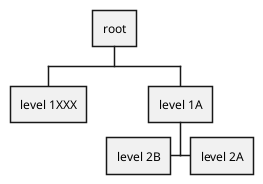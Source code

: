 {
  "sha1": "et3llqgx49xs6jmslo0f26tys1fpnyi",
  "insertion": {
    "when": "2024-06-01T09:03:05.057Z",
    "url": "https://forum.plantuml.net/15159/wbs-missing-link-and-missing-box",
    "user": "plantuml@gmail.com"
  }
}
@startwbs 
+ root
 + level 1A
  + level 2A
  - level 2B
 - level 1XXX
@endwbs
